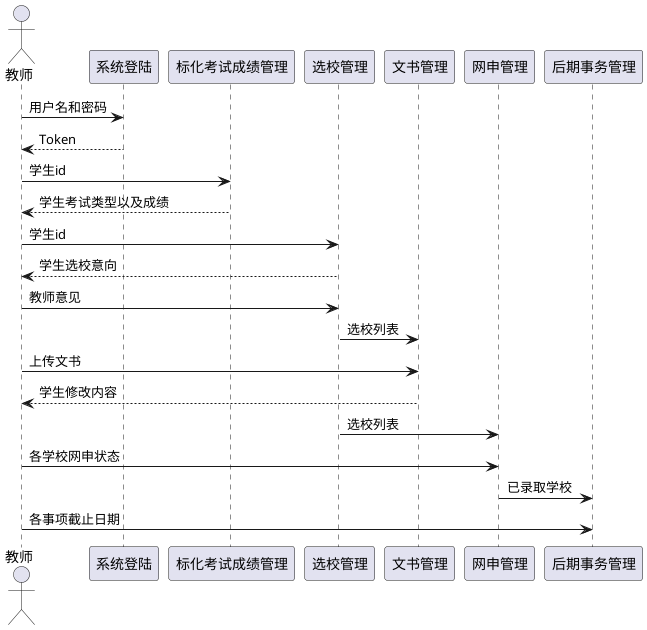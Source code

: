 @startuml
actor 教师
participant 系统登陆
participant 标化考试成绩管理
participant 选校管理
participant 文书管理
participant 网申管理
participant 后期事务管理
教师->系统登陆: 用户名和密码
系统登陆-->教师: Token
教师->标化考试成绩管理: 学生id
标化考试成绩管理-->教师: 学生考试类型以及成绩
教师->选校管理: 学生id
选校管理-->教师:学生选校意向
教师->选校管理:教师意见
选校管理->文书管理:选校列表
教师->文书管理:上传文书
文书管理-->教师:学生修改内容
选校管理->网申管理:选校列表
教师->网申管理:各学校网申状态
网申管理->后期事务管理:已录取学校
教师->后期事务管理:各事项截止日期
@enduml